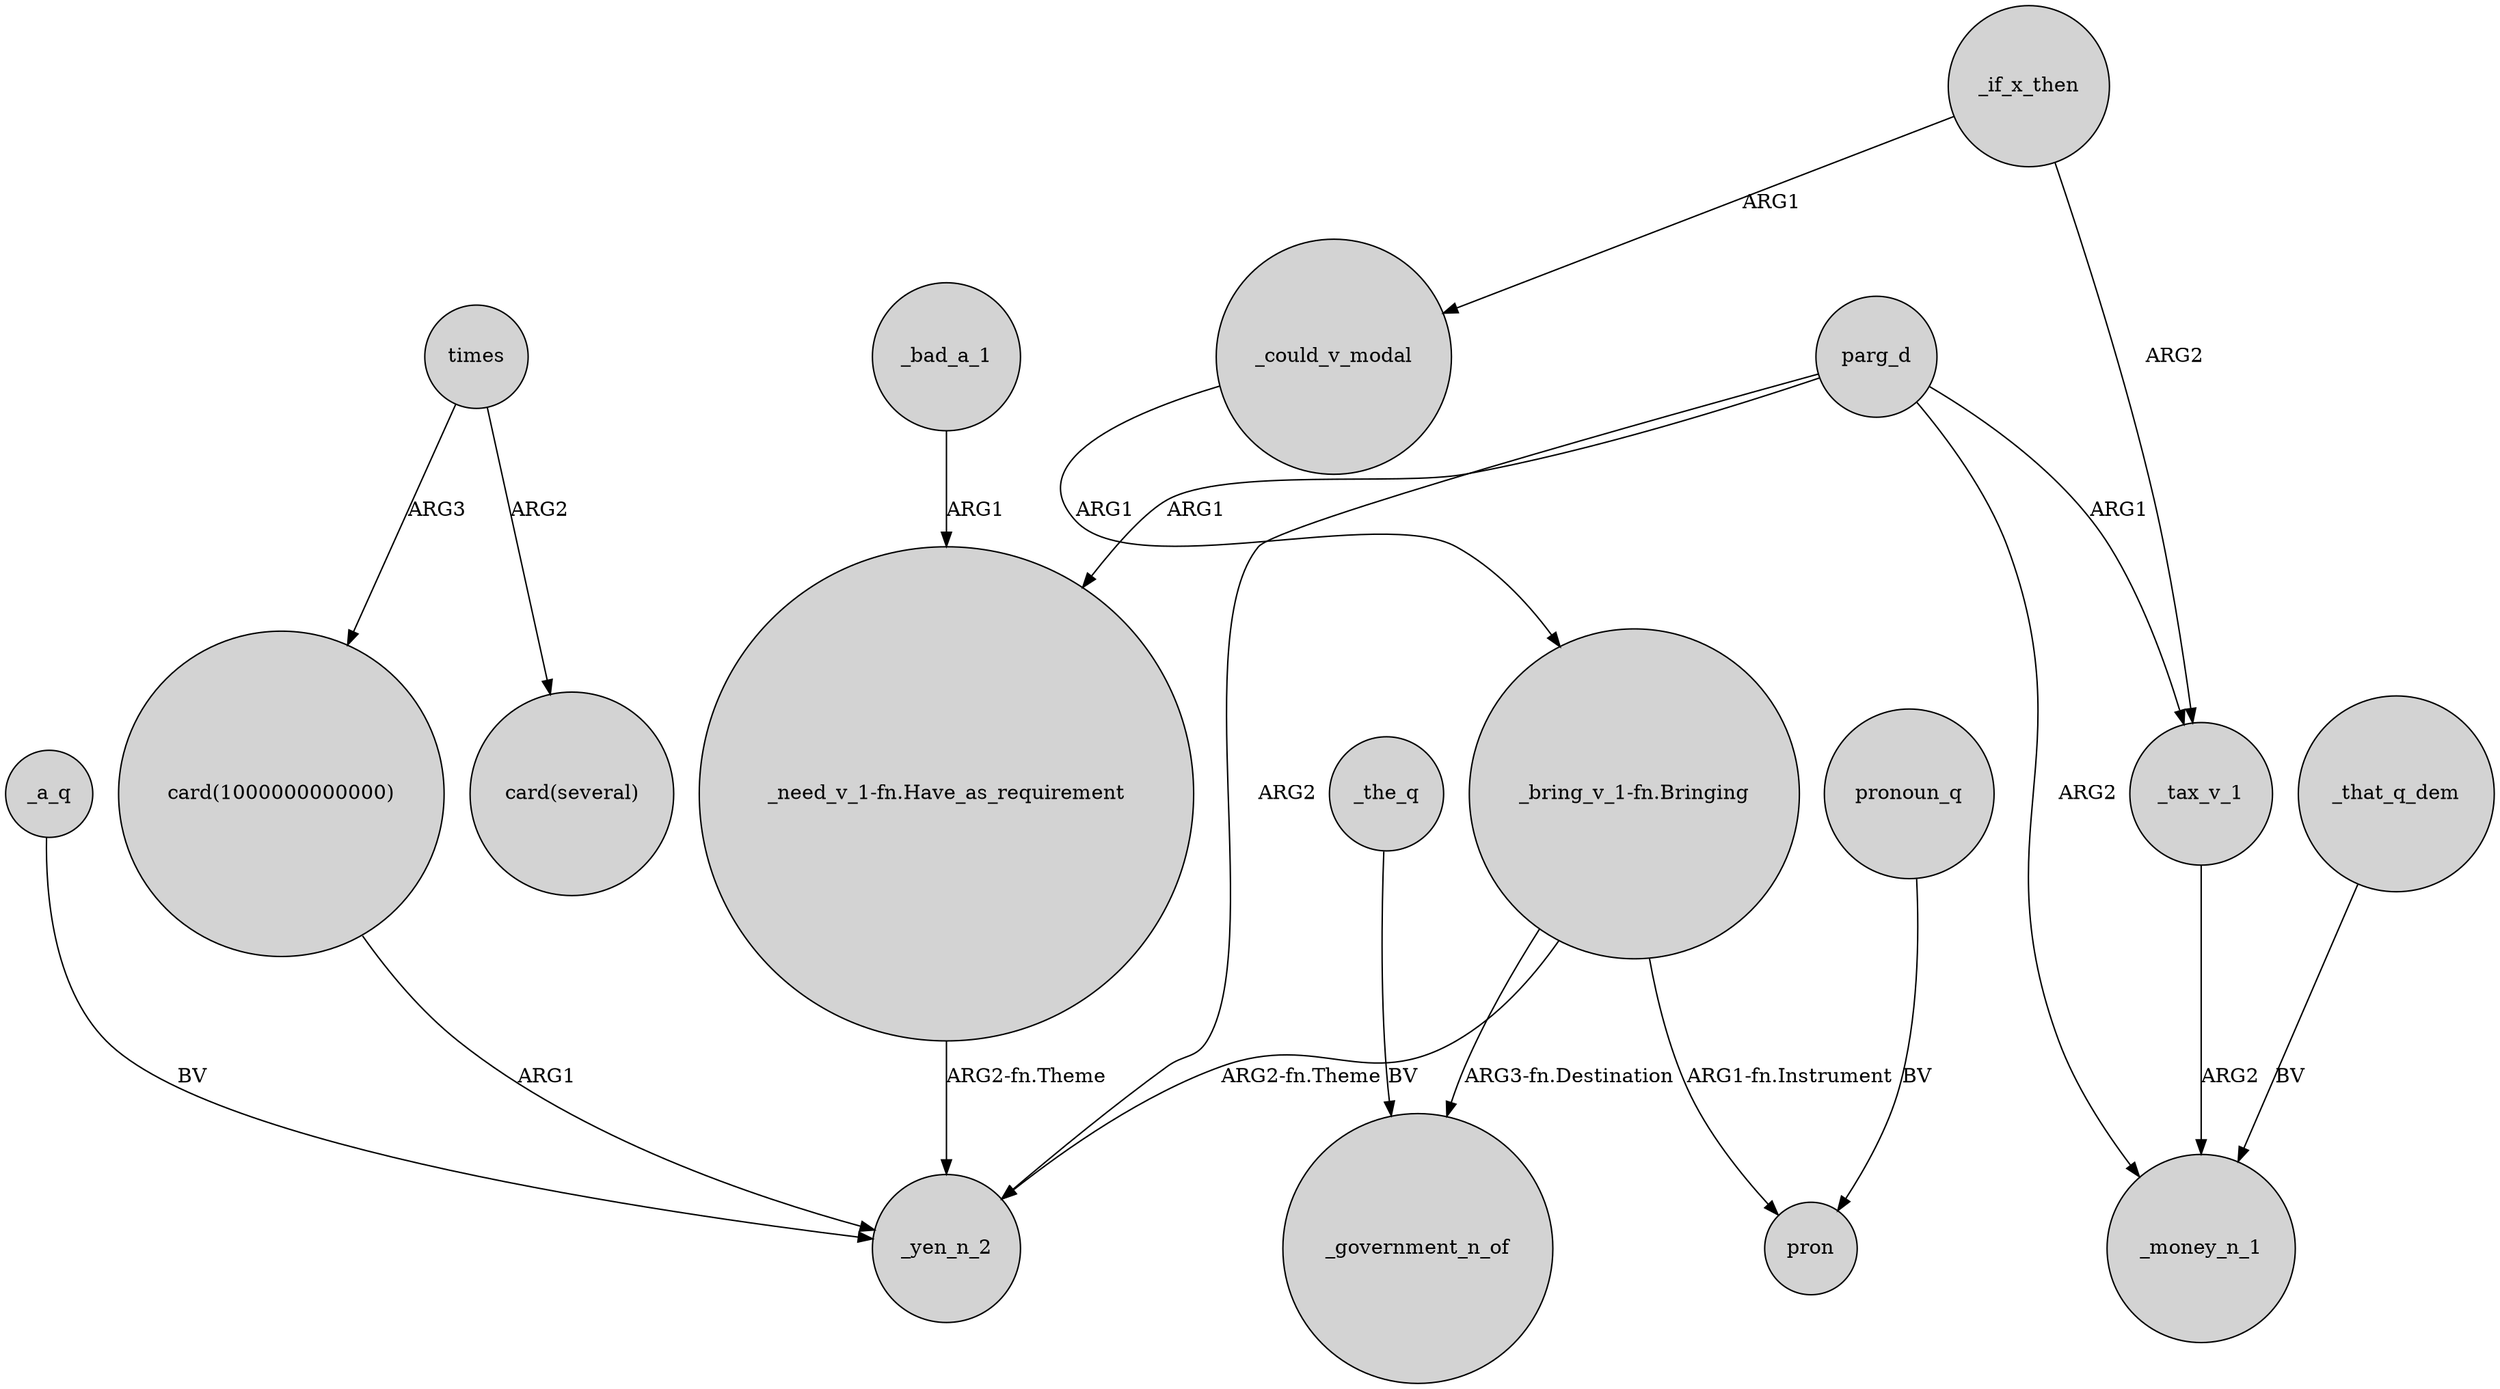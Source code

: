digraph {
	node [shape=circle style=filled]
	"_bring_v_1-fn.Bringing" -> _government_n_of [label="ARG3-fn.Destination"]
	_a_q -> _yen_n_2 [label=BV]
	"card(1000000000000)" -> _yen_n_2 [label=ARG1]
	parg_d -> "_need_v_1-fn.Have_as_requirement" [label=ARG1]
	_that_q_dem -> _money_n_1 [label=BV]
	_could_v_modal -> "_bring_v_1-fn.Bringing" [label=ARG1]
	_bad_a_1 -> "_need_v_1-fn.Have_as_requirement" [label=ARG1]
	parg_d -> _yen_n_2 [label=ARG2]
	_if_x_then -> _could_v_modal [label=ARG1]
	parg_d -> _money_n_1 [label=ARG2]
	pronoun_q -> pron [label=BV]
	_tax_v_1 -> _money_n_1 [label=ARG2]
	times -> "card(1000000000000)" [label=ARG3]
	"_bring_v_1-fn.Bringing" -> pron [label="ARG1-fn.Instrument"]
	times -> "card(several)" [label=ARG2]
	_the_q -> _government_n_of [label=BV]
	_if_x_then -> _tax_v_1 [label=ARG2]
	"_bring_v_1-fn.Bringing" -> _yen_n_2 [label="ARG2-fn.Theme"]
	"_need_v_1-fn.Have_as_requirement" -> _yen_n_2 [label="ARG2-fn.Theme"]
	parg_d -> _tax_v_1 [label=ARG1]
}
